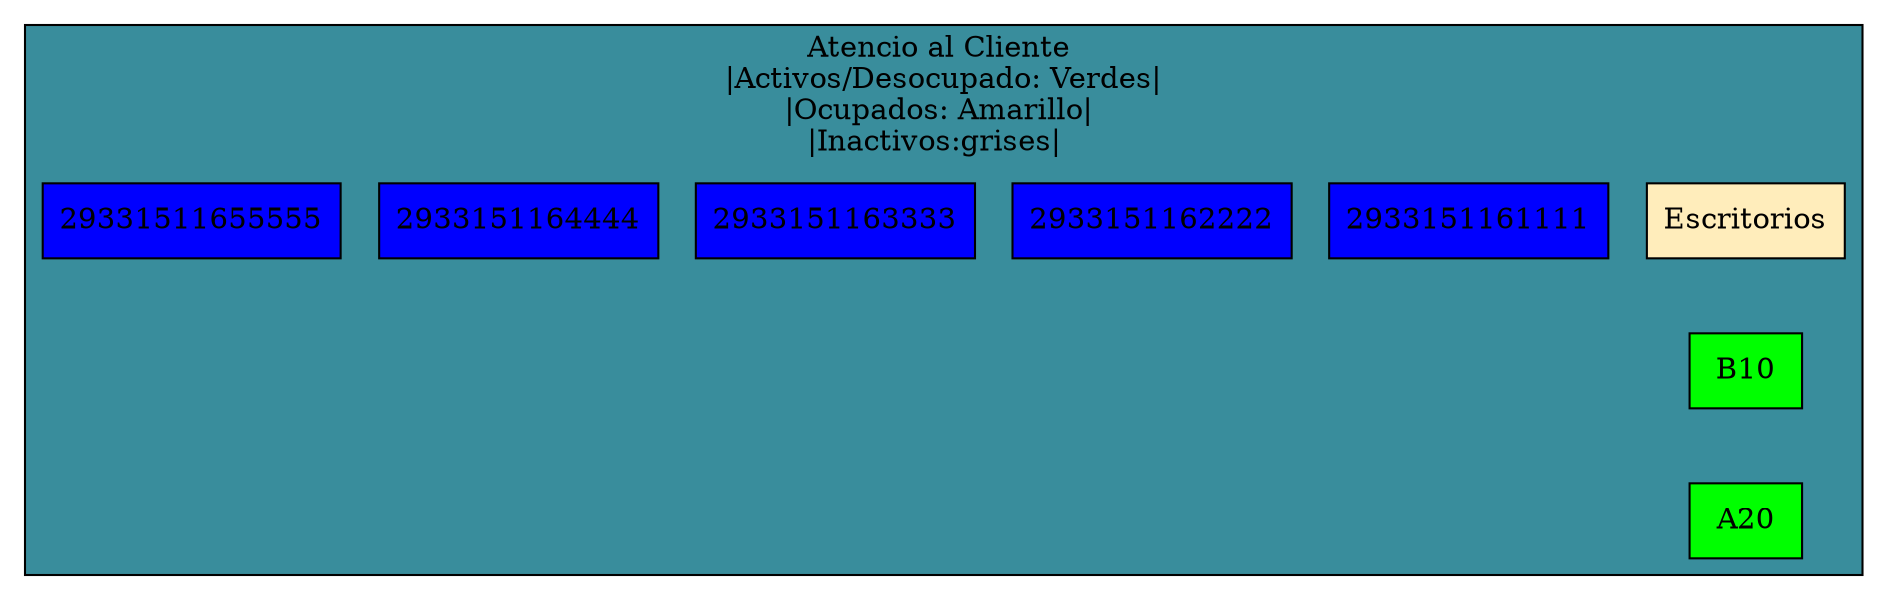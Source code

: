 digraph Patron{ 
 node[shape=box fillcolor="#FFEDBB" style=filled];  
 subgraph cluster_p{ 
 label ="Atencio al Cliente 
|Activos/Desocupado: Verdes|
|Ocupados: Amarillo| 
|Inactivos:grises|  "  
 bgcolor="#398D9C" 
 edge[dir="none" style=invisible] 
 Fila1[label="Escritorios",group=1];
Fila2[label="B10",group=1,fillcolor=green];
Fila3[label="A20",group=1,fillcolor=green];
Fila1->Fila2;
Fila2->Fila3;
Columna1[label="2933151161111",group=2,fillcolor=blue];
Columna2[label="2933151162222",group=3,fillcolor=blue];
Columna3[label="2933151163333",group=4,fillcolor=blue];
Columna4[label="2933151164444",group=5,fillcolor=blue];
Columna5[label="29331511655555",group=6,fillcolor=blue];
} }